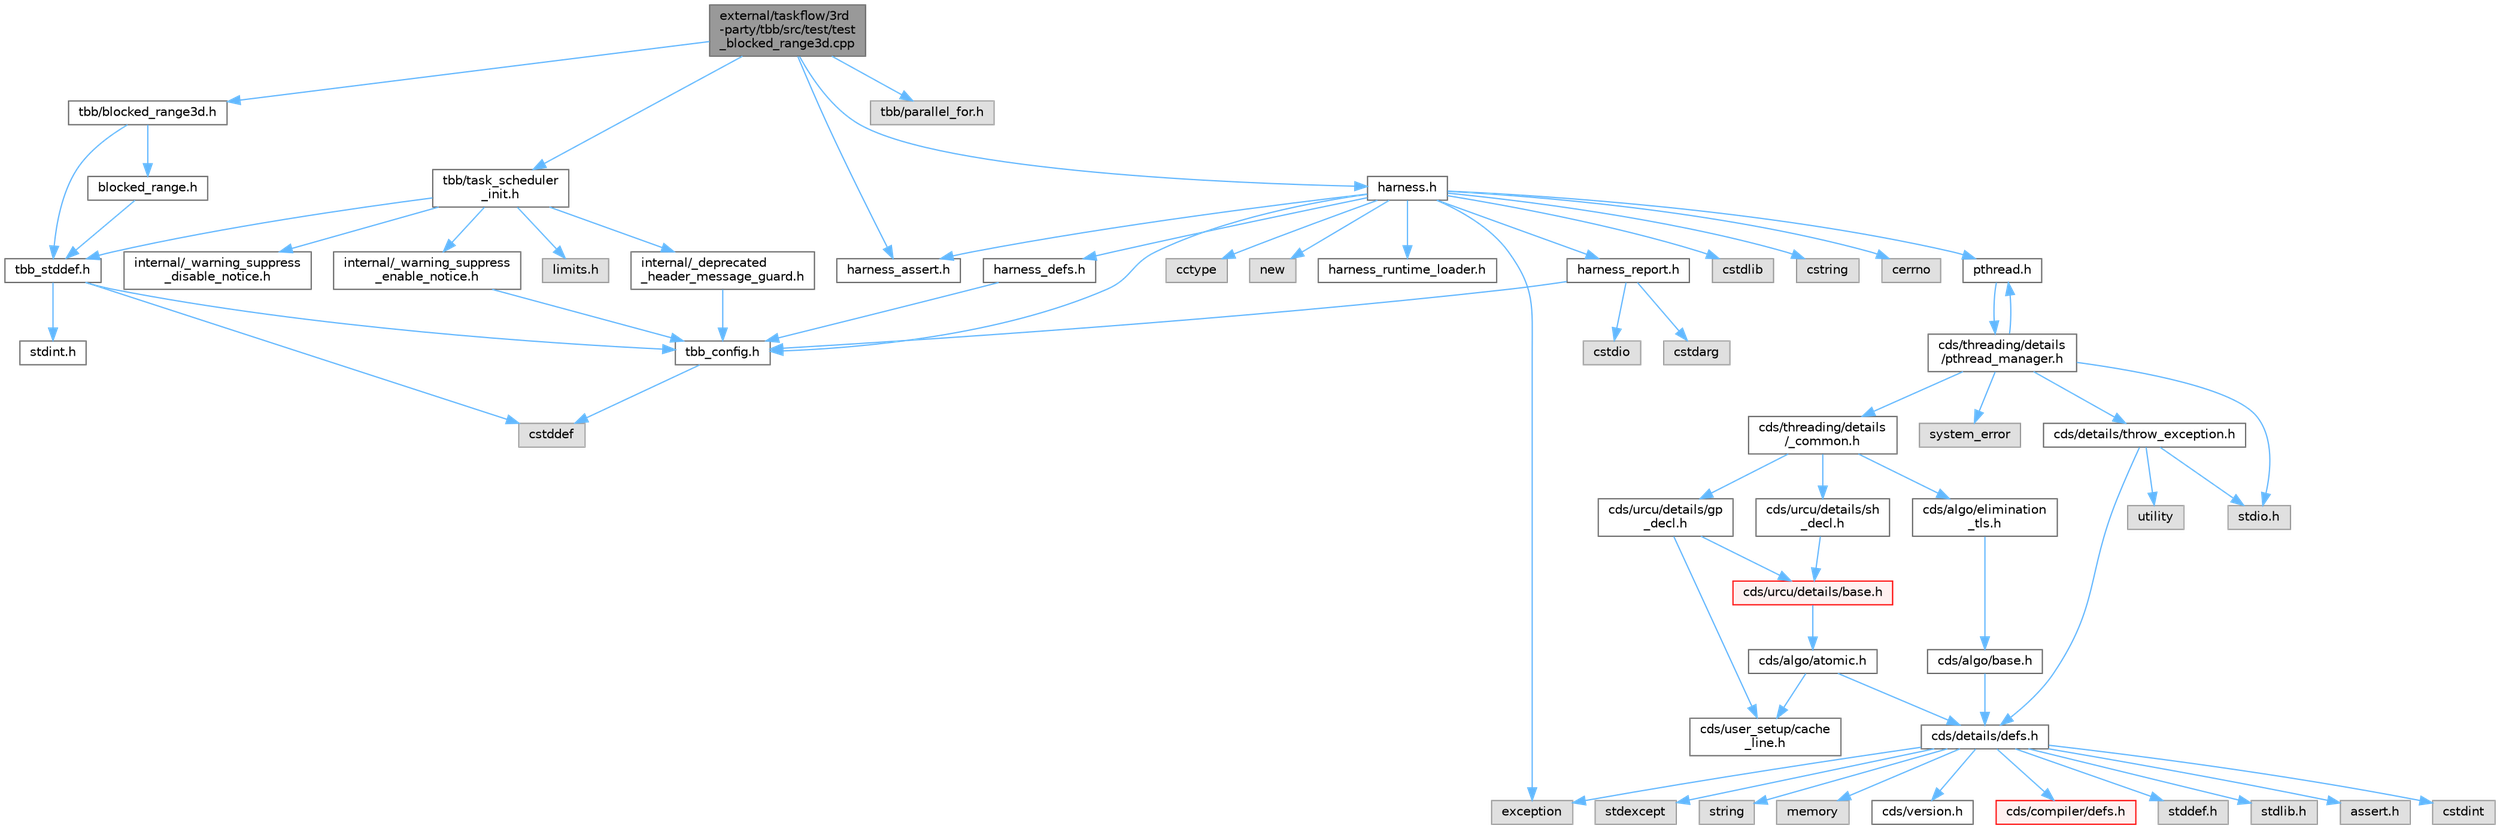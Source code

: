 digraph "external/taskflow/3rd-party/tbb/src/test/test_blocked_range3d.cpp"
{
 // LATEX_PDF_SIZE
  bgcolor="transparent";
  edge [fontname=Helvetica,fontsize=10,labelfontname=Helvetica,labelfontsize=10];
  node [fontname=Helvetica,fontsize=10,shape=box,height=0.2,width=0.4];
  Node1 [id="Node000001",label="external/taskflow/3rd\l-party/tbb/src/test/test\l_blocked_range3d.cpp",height=0.2,width=0.4,color="gray40", fillcolor="grey60", style="filled", fontcolor="black",tooltip=" "];
  Node1 -> Node2 [id="edge1_Node000001_Node000002",color="steelblue1",style="solid",tooltip=" "];
  Node2 [id="Node000002",label="tbb/blocked_range3d.h",height=0.2,width=0.4,color="grey40", fillcolor="white", style="filled",URL="$blocked__range3d_8h.html",tooltip=" "];
  Node2 -> Node3 [id="edge2_Node000002_Node000003",color="steelblue1",style="solid",tooltip=" "];
  Node3 [id="Node000003",label="tbb_stddef.h",height=0.2,width=0.4,color="grey40", fillcolor="white", style="filled",URL="$tbb__stddef_8h.html",tooltip=" "];
  Node3 -> Node4 [id="edge3_Node000003_Node000004",color="steelblue1",style="solid",tooltip=" "];
  Node4 [id="Node000004",label="tbb_config.h",height=0.2,width=0.4,color="grey40", fillcolor="white", style="filled",URL="$tbb__config_8h.html",tooltip=" "];
  Node4 -> Node5 [id="edge4_Node000004_Node000005",color="steelblue1",style="solid",tooltip=" "];
  Node5 [id="Node000005",label="cstddef",height=0.2,width=0.4,color="grey60", fillcolor="#E0E0E0", style="filled",tooltip=" "];
  Node3 -> Node5 [id="edge5_Node000003_Node000005",color="steelblue1",style="solid",tooltip=" "];
  Node3 -> Node6 [id="edge6_Node000003_Node000006",color="steelblue1",style="solid",tooltip=" "];
  Node6 [id="Node000006",label="stdint.h",height=0.2,width=0.4,color="grey40", fillcolor="white", style="filled",URL="$stdint_8h.html",tooltip=" "];
  Node2 -> Node7 [id="edge7_Node000002_Node000007",color="steelblue1",style="solid",tooltip=" "];
  Node7 [id="Node000007",label="blocked_range.h",height=0.2,width=0.4,color="grey40", fillcolor="white", style="filled",URL="$blocked__range_8h.html",tooltip=" "];
  Node7 -> Node3 [id="edge8_Node000007_Node000003",color="steelblue1",style="solid",tooltip=" "];
  Node1 -> Node8 [id="edge9_Node000001_Node000008",color="steelblue1",style="solid",tooltip=" "];
  Node8 [id="Node000008",label="harness_assert.h",height=0.2,width=0.4,color="grey40", fillcolor="white", style="filled",URL="$harness__assert_8h.html",tooltip=" "];
  Node1 -> Node9 [id="edge10_Node000001_Node000009",color="steelblue1",style="solid",tooltip=" "];
  Node9 [id="Node000009",label="tbb/parallel_for.h",height=0.2,width=0.4,color="grey60", fillcolor="#E0E0E0", style="filled",tooltip=" "];
  Node1 -> Node10 [id="edge11_Node000001_Node000010",color="steelblue1",style="solid",tooltip=" "];
  Node10 [id="Node000010",label="harness.h",height=0.2,width=0.4,color="grey40", fillcolor="white", style="filled",URL="$harness_8h.html",tooltip=" "];
  Node10 -> Node4 [id="edge12_Node000010_Node000004",color="steelblue1",style="solid",tooltip=" "];
  Node10 -> Node11 [id="edge13_Node000010_Node000011",color="steelblue1",style="solid",tooltip=" "];
  Node11 [id="Node000011",label="harness_defs.h",height=0.2,width=0.4,color="grey40", fillcolor="white", style="filled",URL="$harness__defs_8h.html",tooltip=" "];
  Node11 -> Node4 [id="edge14_Node000011_Node000004",color="steelblue1",style="solid",tooltip=" "];
  Node10 -> Node12 [id="edge15_Node000010_Node000012",color="steelblue1",style="solid",tooltip=" "];
  Node12 [id="Node000012",label="cstdlib",height=0.2,width=0.4,color="grey60", fillcolor="#E0E0E0", style="filled",tooltip=" "];
  Node10 -> Node13 [id="edge16_Node000010_Node000013",color="steelblue1",style="solid",tooltip=" "];
  Node13 [id="Node000013",label="cstring",height=0.2,width=0.4,color="grey60", fillcolor="#E0E0E0", style="filled",tooltip=" "];
  Node10 -> Node14 [id="edge17_Node000010_Node000014",color="steelblue1",style="solid",tooltip=" "];
  Node14 [id="Node000014",label="cerrno",height=0.2,width=0.4,color="grey60", fillcolor="#E0E0E0", style="filled",tooltip=" "];
  Node10 -> Node15 [id="edge18_Node000010_Node000015",color="steelblue1",style="solid",tooltip=" "];
  Node15 [id="Node000015",label="cctype",height=0.2,width=0.4,color="grey60", fillcolor="#E0E0E0", style="filled",tooltip=" "];
  Node10 -> Node16 [id="edge19_Node000010_Node000016",color="steelblue1",style="solid",tooltip=" "];
  Node16 [id="Node000016",label="new",height=0.2,width=0.4,color="grey60", fillcolor="#E0E0E0", style="filled",tooltip=" "];
  Node10 -> Node17 [id="edge20_Node000010_Node000017",color="steelblue1",style="solid",tooltip=" "];
  Node17 [id="Node000017",label="pthread.h",height=0.2,width=0.4,color="grey40", fillcolor="white", style="filled",URL="$pthread_8h.html",tooltip=" "];
  Node17 -> Node18 [id="edge21_Node000017_Node000018",color="steelblue1",style="solid",tooltip=" "];
  Node18 [id="Node000018",label="cds/threading/details\l/pthread_manager.h",height=0.2,width=0.4,color="grey40", fillcolor="white", style="filled",URL="$pthread__manager_8h.html",tooltip=" "];
  Node18 -> Node19 [id="edge22_Node000018_Node000019",color="steelblue1",style="solid",tooltip=" "];
  Node19 [id="Node000019",label="system_error",height=0.2,width=0.4,color="grey60", fillcolor="#E0E0E0", style="filled",tooltip=" "];
  Node18 -> Node20 [id="edge23_Node000018_Node000020",color="steelblue1",style="solid",tooltip=" "];
  Node20 [id="Node000020",label="stdio.h",height=0.2,width=0.4,color="grey60", fillcolor="#E0E0E0", style="filled",tooltip=" "];
  Node18 -> Node17 [id="edge24_Node000018_Node000017",color="steelblue1",style="solid",tooltip=" "];
  Node18 -> Node21 [id="edge25_Node000018_Node000021",color="steelblue1",style="solid",tooltip=" "];
  Node21 [id="Node000021",label="cds/threading/details\l/_common.h",height=0.2,width=0.4,color="grey40", fillcolor="white", style="filled",URL="$__common_8h.html",tooltip=" "];
  Node21 -> Node22 [id="edge26_Node000021_Node000022",color="steelblue1",style="solid",tooltip=" "];
  Node22 [id="Node000022",label="cds/urcu/details/gp\l_decl.h",height=0.2,width=0.4,color="grey40", fillcolor="white", style="filled",URL="$gp__decl_8h.html",tooltip=" "];
  Node22 -> Node23 [id="edge27_Node000022_Node000023",color="steelblue1",style="solid",tooltip=" "];
  Node23 [id="Node000023",label="cds/urcu/details/base.h",height=0.2,width=0.4,color="red", fillcolor="#FFF0F0", style="filled",URL="$external_2libcds_2cds_2urcu_2details_2base_8h.html",tooltip=" "];
  Node23 -> Node24 [id="edge28_Node000023_Node000024",color="steelblue1",style="solid",tooltip=" "];
  Node24 [id="Node000024",label="cds/algo/atomic.h",height=0.2,width=0.4,color="grey40", fillcolor="white", style="filled",URL="$external_2libcds_2cds_2algo_2atomic_8h.html",tooltip=" "];
  Node24 -> Node25 [id="edge29_Node000024_Node000025",color="steelblue1",style="solid",tooltip=" "];
  Node25 [id="Node000025",label="cds/details/defs.h",height=0.2,width=0.4,color="grey40", fillcolor="white", style="filled",URL="$details_2defs_8h.html",tooltip=" "];
  Node25 -> Node26 [id="edge30_Node000025_Node000026",color="steelblue1",style="solid",tooltip=" "];
  Node26 [id="Node000026",label="stddef.h",height=0.2,width=0.4,color="grey60", fillcolor="#E0E0E0", style="filled",tooltip=" "];
  Node25 -> Node27 [id="edge31_Node000025_Node000027",color="steelblue1",style="solid",tooltip=" "];
  Node27 [id="Node000027",label="stdlib.h",height=0.2,width=0.4,color="grey60", fillcolor="#E0E0E0", style="filled",tooltip=" "];
  Node25 -> Node28 [id="edge32_Node000025_Node000028",color="steelblue1",style="solid",tooltip=" "];
  Node28 [id="Node000028",label="assert.h",height=0.2,width=0.4,color="grey60", fillcolor="#E0E0E0", style="filled",tooltip=" "];
  Node25 -> Node29 [id="edge33_Node000025_Node000029",color="steelblue1",style="solid",tooltip=" "];
  Node29 [id="Node000029",label="cstdint",height=0.2,width=0.4,color="grey60", fillcolor="#E0E0E0", style="filled",tooltip=" "];
  Node25 -> Node30 [id="edge34_Node000025_Node000030",color="steelblue1",style="solid",tooltip=" "];
  Node30 [id="Node000030",label="exception",height=0.2,width=0.4,color="grey60", fillcolor="#E0E0E0", style="filled",tooltip=" "];
  Node25 -> Node31 [id="edge35_Node000025_Node000031",color="steelblue1",style="solid",tooltip=" "];
  Node31 [id="Node000031",label="stdexcept",height=0.2,width=0.4,color="grey60", fillcolor="#E0E0E0", style="filled",tooltip=" "];
  Node25 -> Node32 [id="edge36_Node000025_Node000032",color="steelblue1",style="solid",tooltip=" "];
  Node32 [id="Node000032",label="string",height=0.2,width=0.4,color="grey60", fillcolor="#E0E0E0", style="filled",tooltip=" "];
  Node25 -> Node33 [id="edge37_Node000025_Node000033",color="steelblue1",style="solid",tooltip=" "];
  Node33 [id="Node000033",label="memory",height=0.2,width=0.4,color="grey60", fillcolor="#E0E0E0", style="filled",tooltip=" "];
  Node25 -> Node34 [id="edge38_Node000025_Node000034",color="steelblue1",style="solid",tooltip=" "];
  Node34 [id="Node000034",label="cds/version.h",height=0.2,width=0.4,color="grey40", fillcolor="white", style="filled",URL="$external_2libcds_2cds_2version_8h.html",tooltip=" "];
  Node25 -> Node35 [id="edge39_Node000025_Node000035",color="steelblue1",style="solid",tooltip=" "];
  Node35 [id="Node000035",label="cds/compiler/defs.h",height=0.2,width=0.4,color="red", fillcolor="#FFF0F0", style="filled",URL="$compiler_2defs_8h.html",tooltip=" "];
  Node24 -> Node38 [id="edge40_Node000024_Node000038",color="steelblue1",style="solid",tooltip=" "];
  Node38 [id="Node000038",label="cds/user_setup/cache\l_line.h",height=0.2,width=0.4,color="grey40", fillcolor="white", style="filled",URL="$cache__line_8h.html",tooltip="Cache-line size definition"];
  Node22 -> Node38 [id="edge41_Node000022_Node000038",color="steelblue1",style="solid",tooltip=" "];
  Node21 -> Node60 [id="edge42_Node000021_Node000060",color="steelblue1",style="solid",tooltip=" "];
  Node60 [id="Node000060",label="cds/urcu/details/sh\l_decl.h",height=0.2,width=0.4,color="grey40", fillcolor="white", style="filled",URL="$sh__decl_8h.html",tooltip=" "];
  Node60 -> Node23 [id="edge43_Node000060_Node000023",color="steelblue1",style="solid",tooltip=" "];
  Node21 -> Node61 [id="edge44_Node000021_Node000061",color="steelblue1",style="solid",tooltip=" "];
  Node61 [id="Node000061",label="cds/algo/elimination\l_tls.h",height=0.2,width=0.4,color="grey40", fillcolor="white", style="filled",URL="$elimination__tls_8h.html",tooltip=" "];
  Node61 -> Node62 [id="edge45_Node000061_Node000062",color="steelblue1",style="solid",tooltip=" "];
  Node62 [id="Node000062",label="cds/algo/base.h",height=0.2,width=0.4,color="grey40", fillcolor="white", style="filled",URL="$external_2libcds_2cds_2algo_2base_8h.html",tooltip=" "];
  Node62 -> Node25 [id="edge46_Node000062_Node000025",color="steelblue1",style="solid",tooltip=" "];
  Node18 -> Node54 [id="edge47_Node000018_Node000054",color="steelblue1",style="solid",tooltip=" "];
  Node54 [id="Node000054",label="cds/details/throw_exception.h",height=0.2,width=0.4,color="grey40", fillcolor="white", style="filled",URL="$throw__exception_8h.html",tooltip=" "];
  Node54 -> Node25 [id="edge48_Node000054_Node000025",color="steelblue1",style="solid",tooltip=" "];
  Node54 -> Node20 [id="edge49_Node000054_Node000020",color="steelblue1",style="solid",tooltip=" "];
  Node54 -> Node55 [id="edge50_Node000054_Node000055",color="steelblue1",style="solid",tooltip=" "];
  Node55 [id="Node000055",label="utility",height=0.2,width=0.4,color="grey60", fillcolor="#E0E0E0", style="filled",tooltip=" "];
  Node10 -> Node63 [id="edge51_Node000010_Node000063",color="steelblue1",style="solid",tooltip=" "];
  Node63 [id="Node000063",label="harness_runtime_loader.h",height=0.2,width=0.4,color="grey40", fillcolor="white", style="filled",URL="$harness__runtime__loader_8h.html",tooltip=" "];
  Node10 -> Node64 [id="edge52_Node000010_Node000064",color="steelblue1",style="solid",tooltip=" "];
  Node64 [id="Node000064",label="harness_report.h",height=0.2,width=0.4,color="grey40", fillcolor="white", style="filled",URL="$harness__report_8h.html",tooltip=" "];
  Node64 -> Node65 [id="edge53_Node000064_Node000065",color="steelblue1",style="solid",tooltip=" "];
  Node65 [id="Node000065",label="cstdio",height=0.2,width=0.4,color="grey60", fillcolor="#E0E0E0", style="filled",tooltip=" "];
  Node64 -> Node66 [id="edge54_Node000064_Node000066",color="steelblue1",style="solid",tooltip=" "];
  Node66 [id="Node000066",label="cstdarg",height=0.2,width=0.4,color="grey60", fillcolor="#E0E0E0", style="filled",tooltip=" "];
  Node64 -> Node4 [id="edge55_Node000064_Node000004",color="steelblue1",style="solid",tooltip=" "];
  Node10 -> Node30 [id="edge56_Node000010_Node000030",color="steelblue1",style="solid",tooltip=" "];
  Node10 -> Node8 [id="edge57_Node000010_Node000008",color="steelblue1",style="solid",tooltip=" "];
  Node1 -> Node67 [id="edge58_Node000001_Node000067",color="steelblue1",style="solid",tooltip=" "];
  Node67 [id="Node000067",label="tbb/task_scheduler\l_init.h",height=0.2,width=0.4,color="grey40", fillcolor="white", style="filled",URL="$task__scheduler__init_8h.html",tooltip=" "];
  Node67 -> Node68 [id="edge59_Node000067_Node000068",color="steelblue1",style="solid",tooltip=" "];
  Node68 [id="Node000068",label="internal/_deprecated\l_header_message_guard.h",height=0.2,width=0.4,color="grey40", fillcolor="white", style="filled",URL="$__deprecated__header__message__guard_8h.html",tooltip=" "];
  Node68 -> Node4 [id="edge60_Node000068_Node000004",color="steelblue1",style="solid",tooltip=" "];
  Node67 -> Node69 [id="edge61_Node000067_Node000069",color="steelblue1",style="solid",tooltip=" "];
  Node69 [id="Node000069",label="internal/_warning_suppress\l_enable_notice.h",height=0.2,width=0.4,color="grey40", fillcolor="white", style="filled",URL="$__warning__suppress__enable__notice_8h.html",tooltip=" "];
  Node69 -> Node4 [id="edge62_Node000069_Node000004",color="steelblue1",style="solid",tooltip=" "];
  Node67 -> Node3 [id="edge63_Node000067_Node000003",color="steelblue1",style="solid",tooltip=" "];
  Node67 -> Node70 [id="edge64_Node000067_Node000070",color="steelblue1",style="solid",tooltip=" "];
  Node70 [id="Node000070",label="limits.h",height=0.2,width=0.4,color="grey60", fillcolor="#E0E0E0", style="filled",tooltip=" "];
  Node67 -> Node71 [id="edge65_Node000067_Node000071",color="steelblue1",style="solid",tooltip=" "];
  Node71 [id="Node000071",label="internal/_warning_suppress\l_disable_notice.h",height=0.2,width=0.4,color="grey40", fillcolor="white", style="filled",URL="$__warning__suppress__disable__notice_8h.html",tooltip=" "];
}
